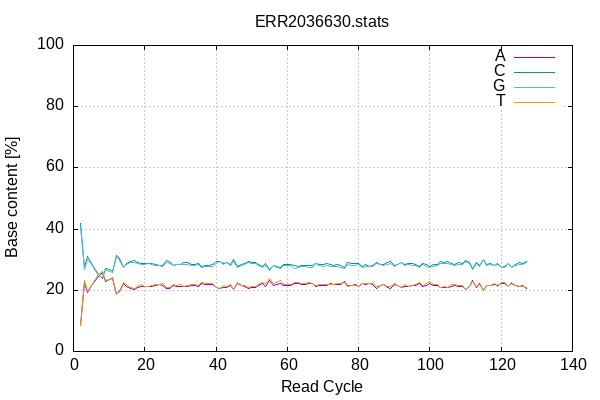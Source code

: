 
            set terminal png size 600,400 truecolor
            set output "ERR2036630-acgt-cycles.png"
            set grid xtics ytics y2tics back lc rgb "#cccccc"
            set style line 1 linecolor rgb "green"
            set style line 2 linecolor rgb "red"
            set style line 3 linecolor rgb "black"
            set style line 4 linecolor rgb "blue"
            set style increment user
            set ylabel "Base content [%]"
            set xlabel "Read Cycle"
            set yrange [0:100]
            set title "ERR2036630.stats" noenhanced
            plot '-' w l ti 'A', '-' w l ti 'C', '-' w l ti 'G', '-' w l ti 'T'
        2	8.62
3	22.63
4	19.34
5	21.50
6	22.79
7	24.45
8	25.96
9	22.91
10	23.47
11	23.96
12	18.72
13	19.76
14	22.31
15	21.24
16	20.60
17	20.40
18	20.83
19	21.09
20	21.24
21	21.33
22	21.31
23	21.72
24	21.99
25	21.68
26	20.43
27	20.64
28	21.57
29	21.40
30	21.34
31	21.26
32	21.23
33	21.63
34	21.53
35	21.12
36	22.23
37	21.84
38	21.94
39	21.74
40	20.87
41	20.63
42	21.03
43	20.90
44	21.70
45	20.20
46	22.21
47	21.66
48	21.16
49	20.62
50	20.97
51	20.87
52	21.68
53	22.27
54	21.21
55	23.14
56	21.73
57	22.05
58	22.32
59	21.73
60	21.43
61	21.54
62	22.30
63	22.09
64	21.81
65	21.85
66	22.19
67	22.16
68	21.27
69	21.73
70	21.71
71	21.42
72	22.06
73	22.05
74	21.92
75	21.96
76	22.76
77	21.45
78	21.46
79	21.75
80	21.34
81	22.29
82	21.84
83	22.20
84	22.04
85	20.75
86	21.51
87	21.74
88	21.05
89	20.74
90	21.86
91	21.62
92	20.77
93	21.35
94	21.27
95	21.51
96	21.63
97	22.26
98	21.36
99	21.59
100	22.14
101	21.56
102	21.71
103	20.86
104	21.02
105	20.87
106	21.26
107	21.63
108	21.18
109	21.29
110	20.32
111	21.27
112	23.12
113	20.96
114	22.06
115	19.95
116	21.58
117	21.41
118	21.79
119	21.60
120	22.38
121	22.08
122	21.13
123	22.35
124	21.66
125	21.17
126	21.43
127	20.70
end
2	41.89
3	27.52
4	31.04
5	28.62
6	27.26
7	25.29
8	23.77
9	27.11
10	26.76
11	26.05
12	31.44
13	30.38
14	27.48
15	28.67
16	29.54
17	29.71
18	29.03
19	28.66
20	28.83
21	28.62
22	28.69
23	28.31
24	28.16
25	28.18
26	29.62
27	29.42
28	28.21
29	28.51
30	28.57
31	29.00
32	28.95
33	28.35
34	28.33
35	28.91
36	27.76
37	28.25
38	28.13
39	28.40
40	29.28
41	29.40
42	28.87
43	29.09
44	28.41
45	30.02
46	27.91
47	28.43
48	28.66
49	29.37
50	29.12
51	28.94
52	28.47
53	27.86
54	28.64
55	26.67
56	28.12
57	27.77
58	27.53
59	28.40
60	28.52
61	28.55
62	27.95
63	27.84
64	28.22
65	28.18
66	27.95
67	28.02
68	28.71
69	28.33
70	28.51
71	28.81
72	28.27
73	28.18
74	28.29
75	28.14
76	27.47
77	28.96
78	28.77
79	28.72
80	28.82
81	27.89
82	28.29
83	27.87
84	27.97
85	29.20
86	28.43
87	28.38
88	29.21
89	29.34
90	27.99
91	28.35
92	29.04
93	28.36
94	28.89
95	28.65
96	28.35
97	27.68
98	28.84
99	28.41
100	27.70
101	28.51
102	28.44
103	29.42
104	29.17
105	29.42
106	28.67
107	28.34
108	28.94
109	28.82
110	29.85
111	29.00
112	27.22
113	29.10
114	28.22
115	29.97
116	28.51
117	28.81
118	27.96
119	28.60
120	27.60
121	27.84
122	28.87
123	27.56
124	28.58
125	28.98
126	28.81
127	29.40
end
2	40.85
3	26.64
4	29.93
5	28.28
6	26.91
7	24.94
8	24.03
9	26.70
10	26.20
11	25.90
12	31.14
13	29.89
14	27.53
15	28.33
16	29.03
17	29.15
18	28.82
19	28.45
20	28.52
21	28.68
22	28.41
23	28.20
24	28.08
25	27.93
26	29.06
27	28.88
28	28.20
29	28.48
30	28.32
31	28.35
32	28.34
33	28.14
34	28.23
35	28.48
36	27.36
37	27.62
38	27.67
39	27.75
40	28.88
41	29.30
42	28.58
43	28.93
44	27.95
45	29.47
46	27.49
47	28.17
48	28.52
49	29.11
50	28.80
51	28.92
52	28.09
53	27.46
54	28.07
55	26.45
56	28.08
57	27.59
58	26.98
59	27.96
60	28.21
61	28.10
62	27.27
63	27.56
64	27.68
65	27.72
66	27.45
67	27.59
68	28.61
69	28.18
70	27.90
71	27.96
72	27.79
73	27.72
74	27.62
75	27.58
76	27.08
77	28.31
78	28.07
79	28.06
80	28.50
81	27.45
82	27.79
83	27.74
84	27.92
85	28.86
86	28.59
87	28.06
88	28.52
89	28.69
90	27.85
91	28.34
92	29.13
93	28.24
94	28.53
95	28.23
96	28.24
97	27.54
98	28.36
99	27.94
100	27.32
101	27.88
102	27.99
103	28.82
104	28.61
105	28.71
106	28.30
107	28.03
108	28.44
109	28.30
110	29.56
111	28.63
112	26.83
113	28.74
114	27.73
115	30.01
116	28.20
117	28.28
118	28.06
119	28.49
120	27.34
121	27.59
122	28.70
123	27.44
124	28.10
125	28.55
126	28.42
127	29.04
end
2	8.65
3	23.21
4	19.69
5	21.59
6	23.04
7	25.32
8	26.24
9	23.28
10	23.57
11	24.09
12	18.71
13	19.97
14	22.69
15	21.77
16	20.83
17	20.74
18	21.33
19	21.81
20	21.40
21	21.37
22	21.59
23	21.77
24	21.77
25	22.21
26	20.88
27	21.07
28	22.02
29	21.61
30	21.76
31	21.39
32	21.48
33	21.88
34	21.90
35	21.49
36	22.65
37	22.30
38	22.26
39	22.10
40	20.97
41	20.67
42	21.53
43	21.08
44	21.95
45	20.32
46	22.39
47	21.73
48	21.65
49	20.90
50	21.11
51	21.27
52	21.76
53	22.41
54	22.09
55	23.75
56	22.07
57	22.59
58	23.17
59	21.92
60	21.83
61	21.82
62	22.47
63	22.50
64	22.29
65	22.25
66	22.42
67	22.24
68	21.41
69	21.77
70	21.87
71	21.81
72	21.88
73	22.05
74	22.18
75	22.32
76	22.69
77	21.29
78	21.70
79	21.47
80	21.34
81	22.38
82	22.08
83	22.19
84	22.08
85	21.19
86	21.47
87	21.83
88	21.23
89	21.24
90	22.30
91	21.69
92	21.06
93	22.05
94	21.30
95	21.62
96	21.78
97	22.52
98	21.45
99	22.06
100	22.83
101	22.05
102	21.85
103	20.90
104	21.20
105	20.99
106	21.76
107	22.01
108	21.44
109	21.60
110	20.27
111	21.10
112	22.83
113	21.19
114	21.99
115	20.08
116	21.71
117	21.50
118	22.18
119	21.31
120	22.69
121	22.50
122	21.30
123	22.64
124	21.65
125	21.30
126	21.34
127	20.85
end
